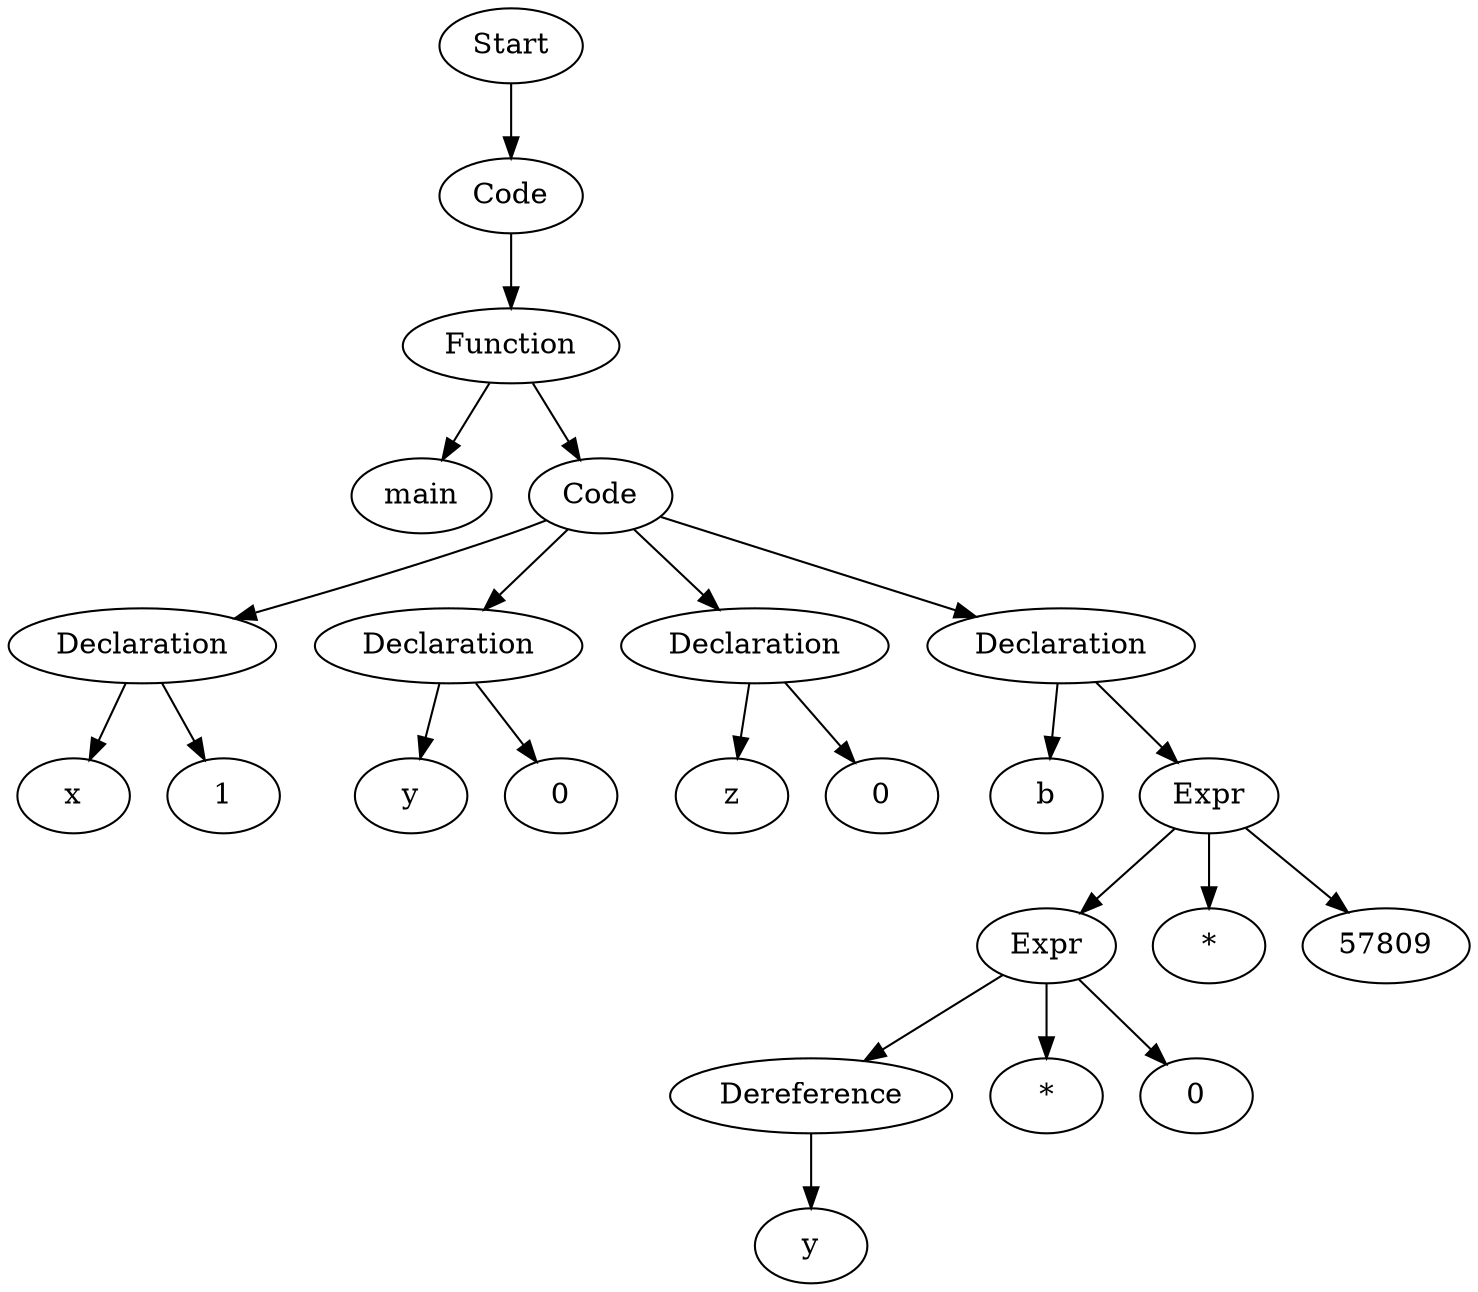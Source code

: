 digraph AST {
  "131430722018112" [label="Start"];
  "131430722018112" -> "131430722013168";
  "131430722013168" [label="Code"];
  "131430722013168" -> "131430722018688";
  "131430722018688" [label="Function"];
  "131430722018688" -> "131430722020512";
  "131430722018688" -> "131430722020176";
  "131430722020512" [label="main"];
  "131430722020176" [label="Code"];
  "131430722020176" -> "131430722019024";
  "131430722020176" -> "131430722012784";
  "131430722020176" -> "131430722011824";
  "131430722020176" -> "131430722026560";
  "131430722019024" [label="Declaration"];
  "131430722019024" -> "131430722018544";
  "131430722019024" -> "131430722012400";
  "131430722018544" [label="x"];
  "131430722012400" [label="1"];
  "131430722012784" [label="Declaration"];
  "131430722012784" -> "131430722023200";
  "131430722012784" -> "131430722022096";
  "131430722023200" [label="y"];
  "131430722022096" [label="0"];
  "131430722011824" [label="Declaration"];
  "131430722011824" -> "131430722026176";
  "131430722011824" -> "131430722016384";
  "131430722026176" [label="z"];
  "131430722016384" [label="0"];
  "131430722026560" [label="Declaration"];
  "131430722026560" -> "131430722027376";
  "131430722026560" -> "131430722142368";
  "131430722027376" [label="b"];
  "131430722142368" [label="Expr"];
  "131430722142368" -> "131430722142464";
  "131430722142368" -> "131430722142656";
  "131430722142368" -> "131430722143424";
  "131430722142464" [label="Expr"];
  "131430722142464" -> "131430722021712";
  "131430722142464" -> "131430722142800";
  "131430722142464" -> "131430722143184";
  "131430722021712" [label="Dereference"];
  "131430722021712" -> "131430722142896";
  "131430722142896" [label="y"];
  "131430722142800" [label="*"];
  "131430722143184" [label="0"];
  "131430722142656" [label="*"];
  "131430722143424" [label="57809"];
}
